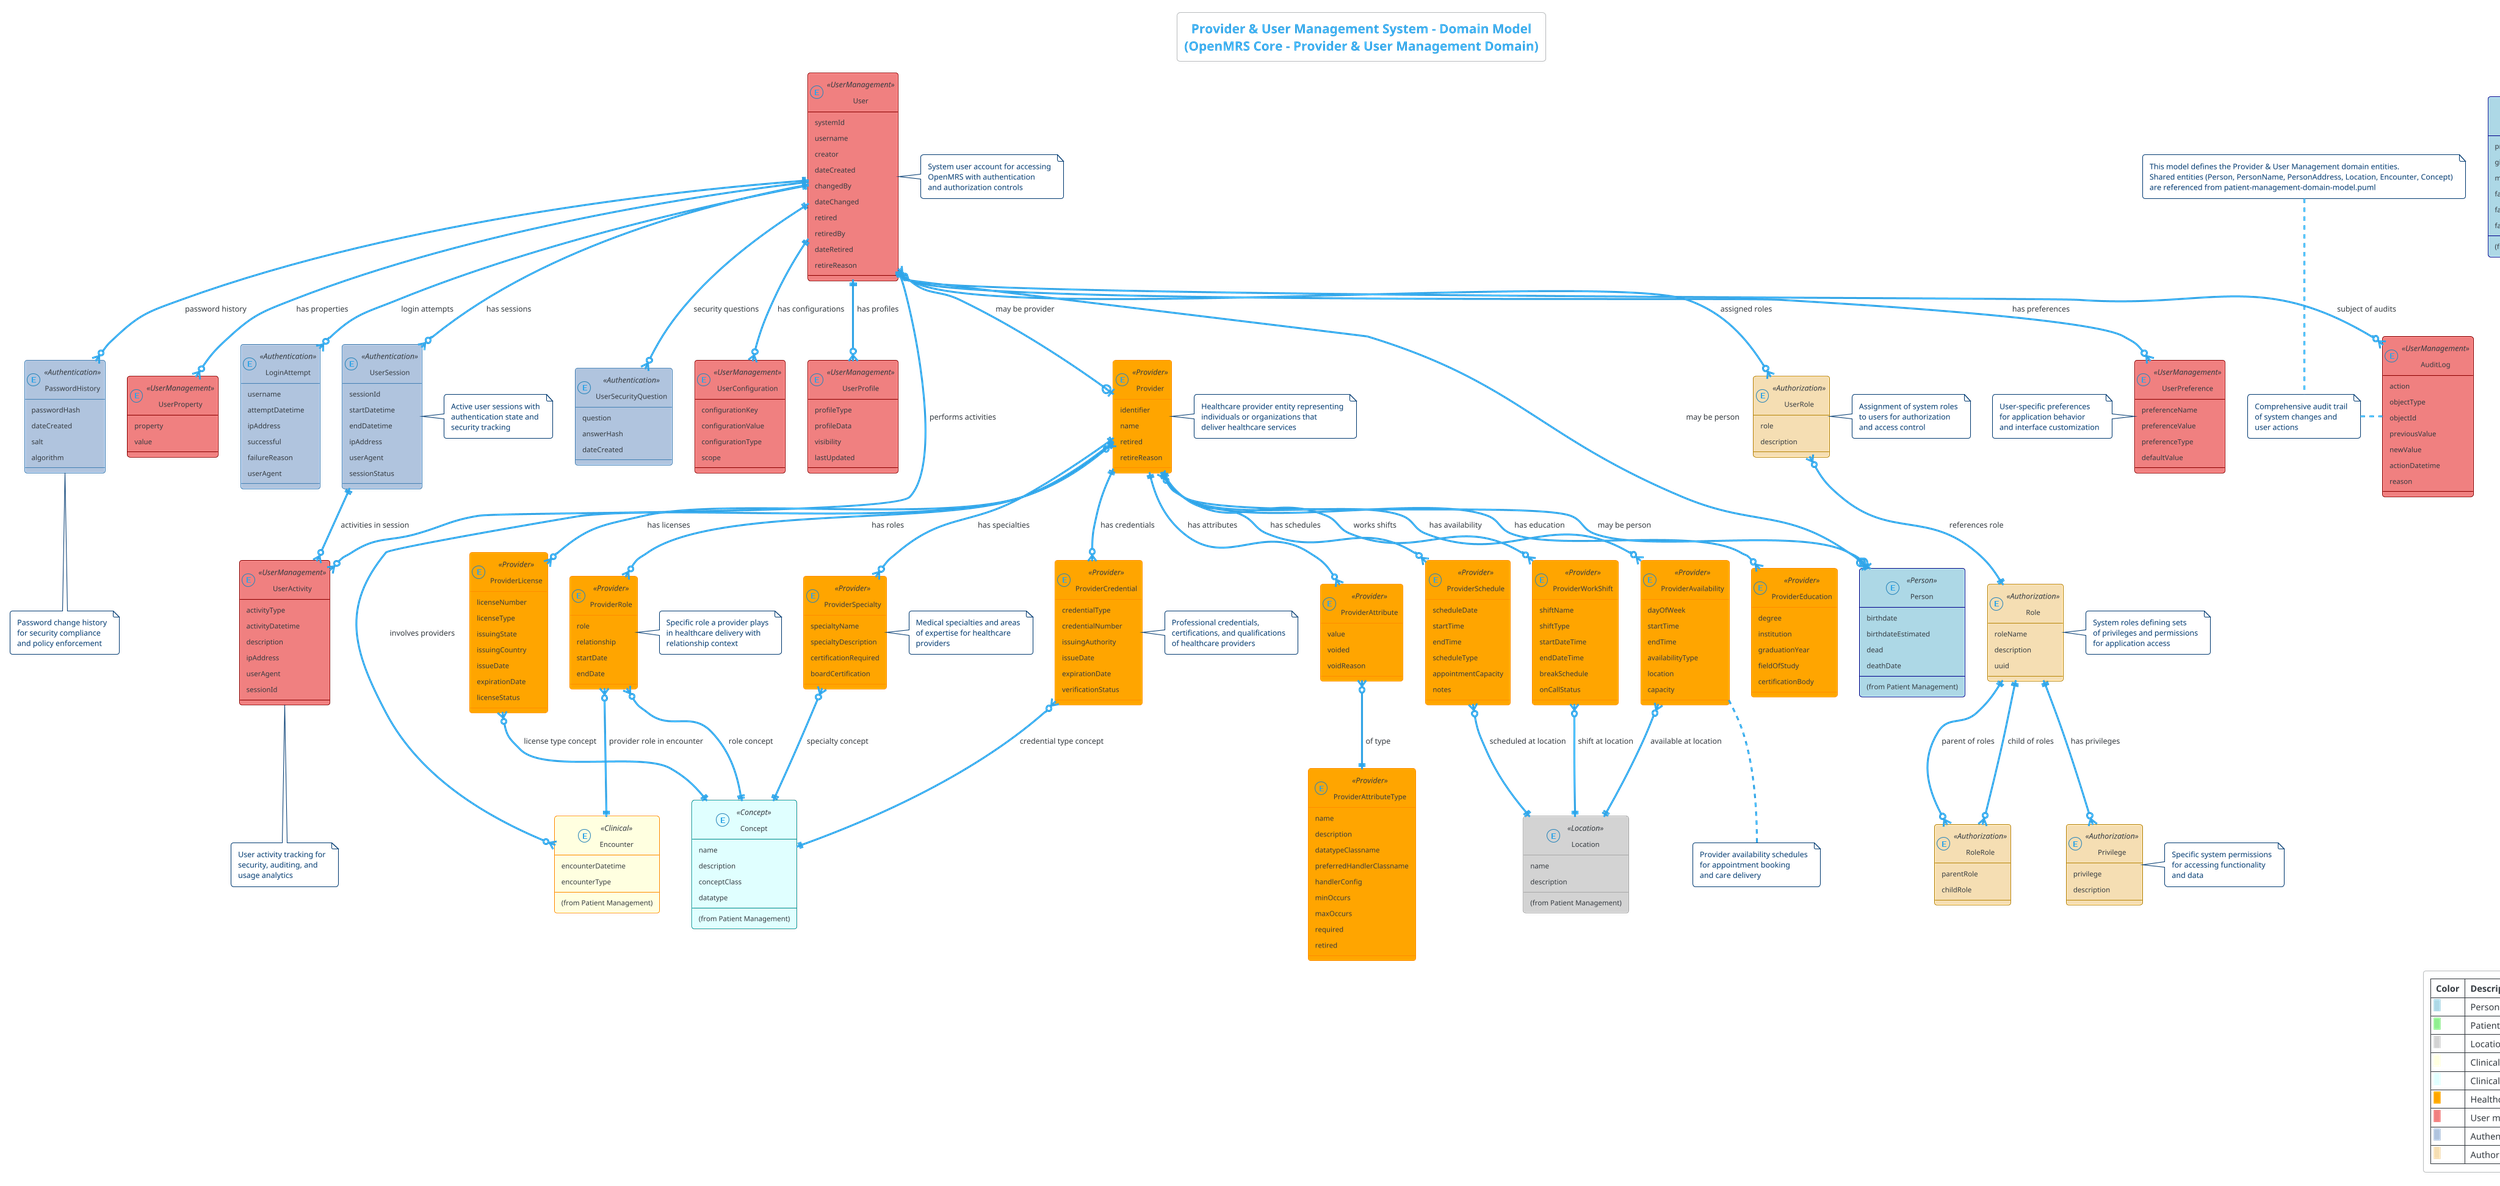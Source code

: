 @startuml Provider & User Management System - Domain Model
!theme cerulean-outline
title Provider & User Management System - Domain Model\n(OpenMRS Core - Provider & User Management Domain)

' This model defines the conceptual domain entities for Provider & User Management
' References shared entities from: patient-management-domain-model.puml
' Focuses on conceptual entities without database-specific implementation details

' Color Legend - aligned with DOMAIN_COLOR_STANDARDS.md:
' - LightBlue (Person): Person demographic entities (from Patient Management)
' - LightGreen (Patient): Patient-specific entities (from Patient Management)
' - Orange (Provider): Healthcare provider entities (Provider & User Management Domain)
' - LightGray (Location): Location and facility entities (from Patient Management)
' - LightYellow (Clinical): Clinical care episode entities (from Patient Management)
' - LightCyan (Concept): Clinical vocabulary and concept entities (from Patient Management)
' - LightCoral (UserManagement): User account and security entities (Provider & User Management Domain)
' - LightSteelBlue (Authentication): Authentication and session entities (Provider & User Management Domain)
' - Wheat (Authorization): Role and privilege entities (Provider & User Management Domain)

skinparam class {
    ' Shared entities from other domain models
    BackgroundColor<<Person>> LightBlue
    BackgroundColor<<Patient>> LightGreen
    BackgroundColor<<Location>> LightGray
    BackgroundColor<<Clinical>> LightYellow
    BackgroundColor<<Concept>> LightCyan
    
    ' Provider & User Management specific entities
    BackgroundColor<<Provider>> Orange
    BackgroundColor<<UserManagement>> LightCoral
    BackgroundColor<<Authentication>> LightSteelBlue
    BackgroundColor<<Authorization>> Wheat
    
    ' Border colors for better distinction
    BorderColor<<Person>> DarkBlue
    BorderColor<<Patient>> DarkGreen
    BorderColor<<Location>> DarkGray
    BorderColor<<Clinical>> DarkOrange
    BorderColor<<Concept>> DarkCyan
    BorderColor<<Provider>> DarkOrange
    BorderColor<<UserManagement>> DarkRed
    BorderColor<<Authentication>> SteelBlue
    BorderColor<<Authorization>> DarkGoldenRod
}

' === SHARED ENTITIES (referenced from patient-management-domain-model.puml) ===
entity Person <<Person>> {
    birthdate
    birthdateEstimated
    dead
    deathDate
    (from Patient Management)
}

entity PersonName <<Person>> {
    preferred
    givenName
    middleName
    familyName
    familyNamePrefix
    familyNameSuffix
    (from Patient Management)
}

entity PersonAddress <<Person>> {
    preferred
    address1
    address2
    cityVillage
    stateProvince
    country
    postalCode
    (from Patient Management)
}

entity Location <<Location>> {
    name
    description
    (from Patient Management)
}

entity Encounter <<Clinical>> {
    encounterDatetime
    encounterType
    (from Patient Management)
}

entity Concept <<Concept>> {
    name
    description
    conceptClass
    datatype
    (from Patient Management)
}

' === PROVIDER MANAGEMENT ENTITIES ===

' Core Provider Entity
entity Provider <<Provider>> {
    identifier
    name
    retired
    retireReason
}

entity ProviderAttribute <<Provider>> {
    value
    voided
    voidReason
}

entity ProviderAttributeType <<Provider>> {
    name
    description
    datatypeClassname
    preferredHandlerClassname
    handlerConfig
    minOccurs
    maxOccurs
    required
    retired
}

entity ProviderRole <<Provider>> {
    role
    relationship
    startDate
    endDate
}

' Provider Specialization and Credentials
entity ProviderSpecialty <<Provider>> {
    specialtyName
    specialtyDescription
    certificationRequired
    boardCertification
}

entity ProviderCredential <<Provider>> {
    credentialType
    credentialNumber
    issuingAuthority
    issueDate
    expirationDate
    verificationStatus
}

entity ProviderLicense <<Provider>> {
    licenseNumber
    licenseType
    issuingState
    issuingCountry
    issueDate
    expirationDate
    licenseStatus
}

entity ProviderEducation <<Provider>> {
    degree
    institution
    graduationYear
    fieldOfStudy
    certificationBody
}

' Provider Availability and Schedule
entity ProviderAvailability <<Provider>> {
    dayOfWeek
    startTime
    endTime
    availabilityType
    location
    capacity
}

entity ProviderSchedule <<Provider>> {
    scheduleDate
    startTime
    endTime
    scheduleType
    appointmentCapacity
    notes
}

entity ProviderWorkShift <<Provider>> {
    shiftName
    shiftType
    startDateTime
    endDateTime
    breakSchedule
    onCallStatus
}

' === USER MANAGEMENT ENTITIES ===

' Core User Entity
entity User <<UserManagement>> {
    systemId
    username
    creator
    dateCreated
    changedBy
    dateChanged
    retired
    retiredBy
    dateRetired
    retireReason
}

entity UserProperty <<UserManagement>> {
    property
    value
}

entity UserRole <<Authorization>> {
    role
    description
}

entity Role <<Authorization>> {
    roleName
    description
    uuid
}

entity Privilege <<Authorization>> {
    privilege
    description
}

entity RoleRole <<Authorization>> {
    parentRole
    childRole
}

' User Session and Authentication
entity UserSession <<Authentication>> {
    sessionId
    startDatetime
    endDatetime
    ipAddress
    userAgent
    sessionStatus
}

entity LoginAttempt <<Authentication>> {
    username
    attemptDatetime
    ipAddress
    successful
    failureReason
    userAgent
}

entity PasswordHistory <<Authentication>> {
    passwordHash
    dateCreated
    salt
    algorithm
}

entity UserSecurityQuestion <<Authentication>> {
    question
    answerHash
    dateCreated
}

' User Preferences and Configuration
entity UserPreference <<UserManagement>> {
    preferenceName
    preferenceValue
    preferenceType
    defaultValue
}

entity UserConfiguration <<UserManagement>> {
    configurationKey
    configurationValue
    configurationType
    scope
}

entity UserProfile <<UserManagement>> {
    profileType
    profileData
    visibility
    lastUpdated
}

' User Activity and Audit
entity UserActivity <<UserManagement>> {
    activityType
    activityDatetime
    description
    ipAddress
    userAgent
    sessionId
}

entity AuditLog <<UserManagement>> {
    action
    objectType
    objectId
    previousValue
    newValue
    actionDatetime
    reason
}

' === RELATIONSHIPS ===

' Provider Core Relationships
Provider }o--o| Person : "may be person"
Provider ||--o{ ProviderAttribute : "has attributes"
ProviderAttribute }o--|| ProviderAttributeType : "of type"
Provider ||--o{ ProviderRole : "has roles"
ProviderRole }o--|| Concept : "role concept"

' Provider Specialization Relationships
Provider ||--o{ ProviderSpecialty : "has specialties"
Provider ||--o{ ProviderCredential : "has credentials"
Provider ||--o{ ProviderLicense : "has licenses"
Provider ||--o{ ProviderEducation : "has education"
ProviderSpecialty }o--|| Concept : "specialty concept"
ProviderCredential }o--|| Concept : "credential type concept"
ProviderLicense }o--|| Concept : "license type concept"

' Provider Availability Relationships
Provider ||--o{ ProviderAvailability : "has availability"
Provider ||--o{ ProviderSchedule : "has schedules"
Provider ||--o{ ProviderWorkShift : "works shifts"
ProviderAvailability }o--|| Location : "available at location"
ProviderSchedule }o--|| Location : "scheduled at location"
ProviderWorkShift }o--|| Location : "shift at location"

' User Core Relationships
User }o--o| Person : "may be person"
User }o--o| Provider : "may be provider"
User ||--o{ UserProperty : "has properties"
User ||--o{ UserRole : "assigned roles"
UserRole }o--|| Role : "references role"
Role ||--o{ Privilege : "has privileges"
Role ||--o{ RoleRole : "parent of roles"
Role ||--o{ RoleRole : "child of roles"

' User Authentication Relationships
User ||--o{ UserSession : "has sessions"
User ||--o{ LoginAttempt : "login attempts"
User ||--o{ PasswordHistory : "password history"
User ||--o{ UserSecurityQuestion : "security questions"

' User Preferences Relationships
User ||--o{ UserPreference : "has preferences"
User ||--o{ UserConfiguration : "has configurations"
User ||--o{ UserProfile : "has profiles"

' User Activity Relationships
User ||--o{ UserActivity : "performs activities"
UserSession ||--o{ UserActivity : "activities in session"
User ||--o{ AuditLog : "subject of audits"

' Encounter Provider Relationships
Encounter }o--o{ Provider : "involves providers"
ProviderRole }o--|| Encounter : "provider role in encounter"

' === DOMAIN NOTES ===
note right of Provider : Healthcare provider entity representing\nindividuals or organizations that\ndeliver healthcare services
note right of User : System user account for accessing\nOpenMRS with authentication\nand authorization controls
note right of ProviderRole : Specific role a provider plays\nin healthcare delivery with\nrelationship context
note right of UserRole : Assignment of system roles\nto users for authorization\nand access control
note right of ProviderSpecialty : Medical specialties and areas\nof expertise for healthcare\nproviders
note right of ProviderCredential : Professional credentials,\ncertifications, and qualifications\nof healthcare providers
note right of UserSession : Active user sessions with\nauthentication state and\nsecurity tracking
note right of Role : System roles defining sets\nof privileges and permissions\nfor application access
note right of Privilege : Specific system permissions\nfor accessing functionality\nand data
note bottom of ProviderAvailability : Provider availability schedules\nfor appointment booking\nand care delivery
note bottom of UserActivity : User activity tracking for\nsecurity, auditing, and\nusage analytics
note bottom of PasswordHistory : Password change history\nfor security compliance\nand policy enforcement
note left of UserPreference : User-specific preferences\nfor application behavior\nand interface customization
note left of AuditLog : Comprehensive audit trail\nof system changes and\nuser actions

' Reference note
note top : This model defines the Provider & User Management domain entities.\nShared entities (Person, PersonName, PersonAddress, Location, Encounter, Concept)\nare referenced from patient-management-domain-model.puml

' Color Legend Table
legend right
|= Color |= Description |= Domain |
|<back:LightBlue>   </back>| Person demographics | Patient Management |
|<back:LightGreen>   </back>| Patient entities | Patient Management |
|<back:LightGray>   </back>| Locations | Patient Management |
|<back:LightYellow>   </back>| Clinical episodes | Patient Management |
|<back:LightCyan>   </back>| Clinical concepts | Patient Management |
|<back:Orange>   </back>| Healthcare providers | Provider & User Management |
|<back:LightCoral>   </back>| User management | Provider & User Management |
|<back:LightSteelBlue>   </back>| Authentication | Provider & User Management |
|<back:Wheat>   </back>| Authorization | Provider & User Management |
endlegend

@enduml

